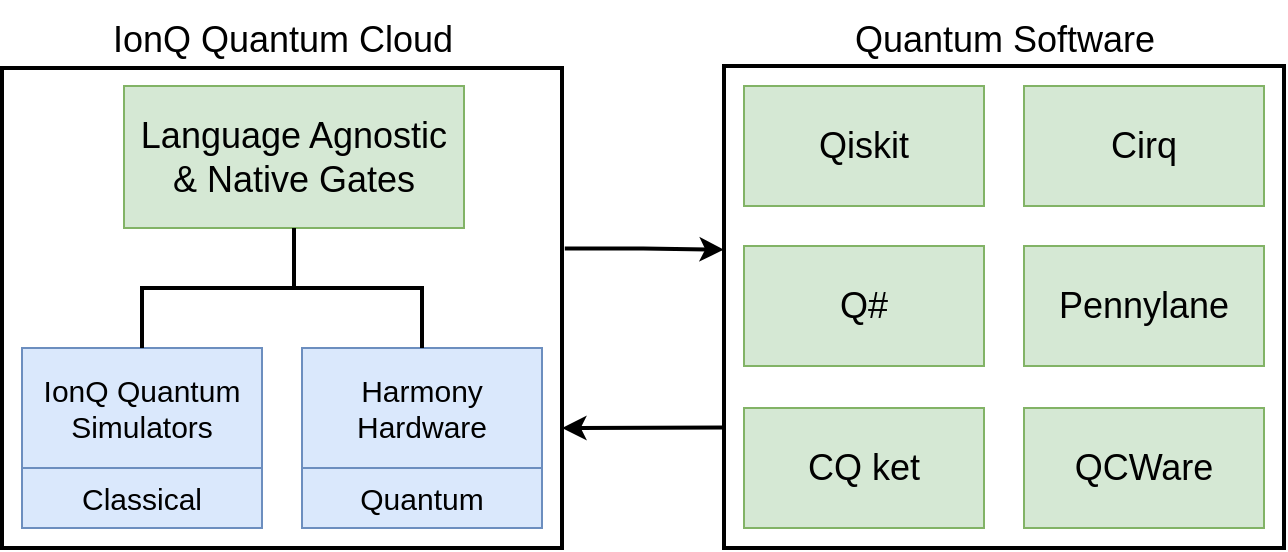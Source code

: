 <mxfile>
    <diagram id="rQidzDeL6LrUdPNr9FXQ" name="Page-1">
        <mxGraphModel dx="823" dy="709" grid="1" gridSize="10" guides="1" tooltips="1" connect="1" arrows="1" fold="1" page="1" pageScale="1" pageWidth="1169" pageHeight="827" math="0" shadow="0">
            <root>
                <mxCell id="0"/>
                <mxCell id="1" parent="0"/>
                <mxCell id="41" value="" style="group" vertex="1" connectable="0" parent="1">
                    <mxGeometry x="39" y="76" width="641" height="274" as="geometry"/>
                </mxCell>
                <mxCell id="20" value="&lt;span style=&quot;font-size: 18px;&quot;&gt;Quantum Software&lt;/span&gt;" style="text;html=1;align=center;verticalAlign=middle;resizable=0;points=[];autosize=1;strokeColor=none;fillColor=none;container=0;" parent="41" vertex="1">
                    <mxGeometry x="416" width="170" height="40" as="geometry"/>
                </mxCell>
                <mxCell id="15" value="" style="rounded=0;whiteSpace=wrap;html=1;fontSize=18;fillColor=none;strokeWidth=2;container=0;" parent="41" vertex="1">
                    <mxGeometry x="361" y="33" width="280" height="241" as="geometry"/>
                </mxCell>
                <mxCell id="6" value="&lt;font style=&quot;font-size: 18px;&quot;&gt;Pennylane&lt;/font&gt;" style="rounded=0;whiteSpace=wrap;html=1;fillColor=#d5e8d4;strokeColor=#82b366;container=0;" parent="41" vertex="1">
                    <mxGeometry x="511" y="123" width="120" height="60" as="geometry"/>
                </mxCell>
                <mxCell id="7" value="&lt;font style=&quot;font-size: 18px;&quot;&gt;Cirq&lt;/font&gt;" style="rounded=0;whiteSpace=wrap;html=1;fillColor=#d5e8d4;strokeColor=#82b366;container=0;" parent="41" vertex="1">
                    <mxGeometry x="511" y="43" width="120" height="60" as="geometry"/>
                </mxCell>
                <mxCell id="8" value="&lt;font style=&quot;font-size: 18px;&quot;&gt;Qiskit&lt;/font&gt;" style="rounded=0;whiteSpace=wrap;html=1;fillColor=#d5e8d4;strokeColor=#82b366;container=0;" parent="41" vertex="1">
                    <mxGeometry x="371" y="43" width="120" height="60" as="geometry"/>
                </mxCell>
                <mxCell id="9" value="&lt;font style=&quot;font-size: 18px;&quot;&gt;Q#&lt;/font&gt;" style="rounded=0;whiteSpace=wrap;html=1;fillColor=#d5e8d4;strokeColor=#82b366;container=0;" parent="41" vertex="1">
                    <mxGeometry x="371" y="123" width="120" height="60" as="geometry"/>
                </mxCell>
                <mxCell id="17" value="" style="rounded=0;whiteSpace=wrap;html=1;fontSize=18;fillColor=none;strokeWidth=2;container=0;" parent="41" vertex="1">
                    <mxGeometry y="34" width="280" height="240" as="geometry"/>
                </mxCell>
                <mxCell id="29" style="edgeStyle=orthogonalEdgeStyle;rounded=0;html=1;exitX=1.005;exitY=0.376;exitDx=0;exitDy=0;entryX=0;entryY=0.381;entryDx=0;entryDy=0;entryPerimeter=0;strokeWidth=2;fontSize=18;exitPerimeter=0;" parent="41" source="17" target="15" edge="1">
                    <mxGeometry relative="1" as="geometry"/>
                </mxCell>
                <mxCell id="31" style="rounded=0;html=1;exitX=0;exitY=0.75;exitDx=0;exitDy=0;entryX=1;entryY=0.75;entryDx=0;entryDy=0;strokeWidth=2;fontSize=18;" parent="41" source="15" target="17" edge="1">
                    <mxGeometry relative="1" as="geometry"/>
                </mxCell>
                <mxCell id="2" value="&lt;font style=&quot;font-size: 18px;&quot;&gt;Language Agnostic &amp;amp; Native Gates&lt;/font&gt;" style="rounded=0;whiteSpace=wrap;html=1;fillColor=#d5e8d4;strokeColor=#82b366;container=0;" parent="41" vertex="1">
                    <mxGeometry x="61" y="43" width="170" height="71" as="geometry"/>
                </mxCell>
                <mxCell id="12" value="&lt;font style=&quot;font-size: 15px;&quot;&gt;Harmony Hardware&lt;/font&gt;" style="rounded=0;whiteSpace=wrap;html=1;fillColor=#dae8fc;strokeColor=#6c8ebf;container=0;" parent="41" vertex="1">
                    <mxGeometry x="150" y="174" width="120" height="60" as="geometry"/>
                </mxCell>
                <mxCell id="38" style="edgeStyle=orthogonalEdgeStyle;rounded=0;html=1;exitX=0.5;exitY=1;exitDx=0;exitDy=0;entryX=0.5;entryY=0;entryDx=0;entryDy=0;strokeWidth=2;endArrow=none;endFill=0;" parent="41" source="2" target="12" edge="1">
                    <mxGeometry relative="1" as="geometry"/>
                </mxCell>
                <mxCell id="13" value="&lt;font style=&quot;font-size: 15px;&quot;&gt;Quantum&lt;/font&gt;" style="rounded=0;whiteSpace=wrap;html=1;fillColor=#dae8fc;strokeColor=#6c8ebf;container=0;" parent="41" vertex="1">
                    <mxGeometry x="150" y="234" width="120" height="30" as="geometry"/>
                </mxCell>
                <mxCell id="24" value="IonQ Quantum Cloud" style="text;html=1;align=center;verticalAlign=middle;resizable=0;points=[];autosize=1;strokeColor=none;fillColor=none;fontSize=18;container=0;" parent="41" vertex="1">
                    <mxGeometry x="45" width="190" height="40" as="geometry"/>
                </mxCell>
                <mxCell id="35" value="&lt;font style=&quot;font-size: 15px;&quot;&gt;IonQ Quantum Simulators&lt;/font&gt;" style="rounded=0;whiteSpace=wrap;html=1;fillColor=#dae8fc;strokeColor=#6c8ebf;container=0;" parent="41" vertex="1">
                    <mxGeometry x="10" y="174" width="120" height="60" as="geometry"/>
                </mxCell>
                <mxCell id="37" style="edgeStyle=orthogonalEdgeStyle;html=1;exitX=0.5;exitY=1;exitDx=0;exitDy=0;entryX=0.5;entryY=0;entryDx=0;entryDy=0;rounded=0;strokeWidth=2;endArrow=none;endFill=0;" parent="41" source="2" target="35" edge="1">
                    <mxGeometry relative="1" as="geometry"/>
                </mxCell>
                <mxCell id="36" value="&lt;font style=&quot;font-size: 15px;&quot;&gt;Classical&lt;/font&gt;" style="rounded=0;whiteSpace=wrap;html=1;fillColor=#dae8fc;strokeColor=#6c8ebf;container=0;" parent="41" vertex="1">
                    <mxGeometry x="10" y="234" width="120" height="30" as="geometry"/>
                </mxCell>
                <mxCell id="39" value="&lt;font style=&quot;font-size: 18px;&quot;&gt;CQ ket&lt;/font&gt;" style="rounded=0;whiteSpace=wrap;html=1;fillColor=#d5e8d4;strokeColor=#82b366;container=0;" vertex="1" parent="41">
                    <mxGeometry x="371" y="204" width="120" height="60" as="geometry"/>
                </mxCell>
                <mxCell id="40" value="&lt;font style=&quot;font-size: 18px;&quot;&gt;QCWare&lt;/font&gt;" style="rounded=0;whiteSpace=wrap;html=1;fillColor=#d5e8d4;strokeColor=#82b366;container=0;" vertex="1" parent="41">
                    <mxGeometry x="511" y="204" width="120" height="60" as="geometry"/>
                </mxCell>
            </root>
        </mxGraphModel>
    </diagram>
</mxfile>